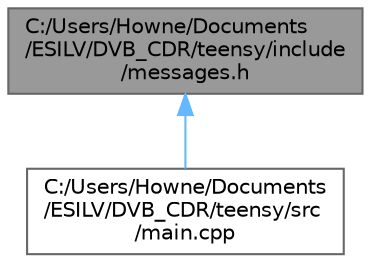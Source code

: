 digraph "C:/Users/Howne/Documents/ESILV/DVB_CDR/teensy/include/messages.h"
{
 // LATEX_PDF_SIZE
  bgcolor="transparent";
  edge [fontname=Helvetica,fontsize=10,labelfontname=Helvetica,labelfontsize=10];
  node [fontname=Helvetica,fontsize=10,shape=box,height=0.2,width=0.4];
  Node1 [id="Node000001",label="C:/Users/Howne/Documents\l/ESILV/DVB_CDR/teensy/include\l/messages.h",height=0.2,width=0.4,color="gray40", fillcolor="grey60", style="filled", fontcolor="black",tooltip=" "];
  Node1 -> Node2 [id="edge1_Node000001_Node000002",dir="back",color="steelblue1",style="solid",tooltip=" "];
  Node2 [id="Node000002",label="C:/Users/Howne/Documents\l/ESILV/DVB_CDR/teensy/src\l/main.cpp",height=0.2,width=0.4,color="grey40", fillcolor="white", style="filled",URL="$main_8cpp.html",tooltip=" "];
}
